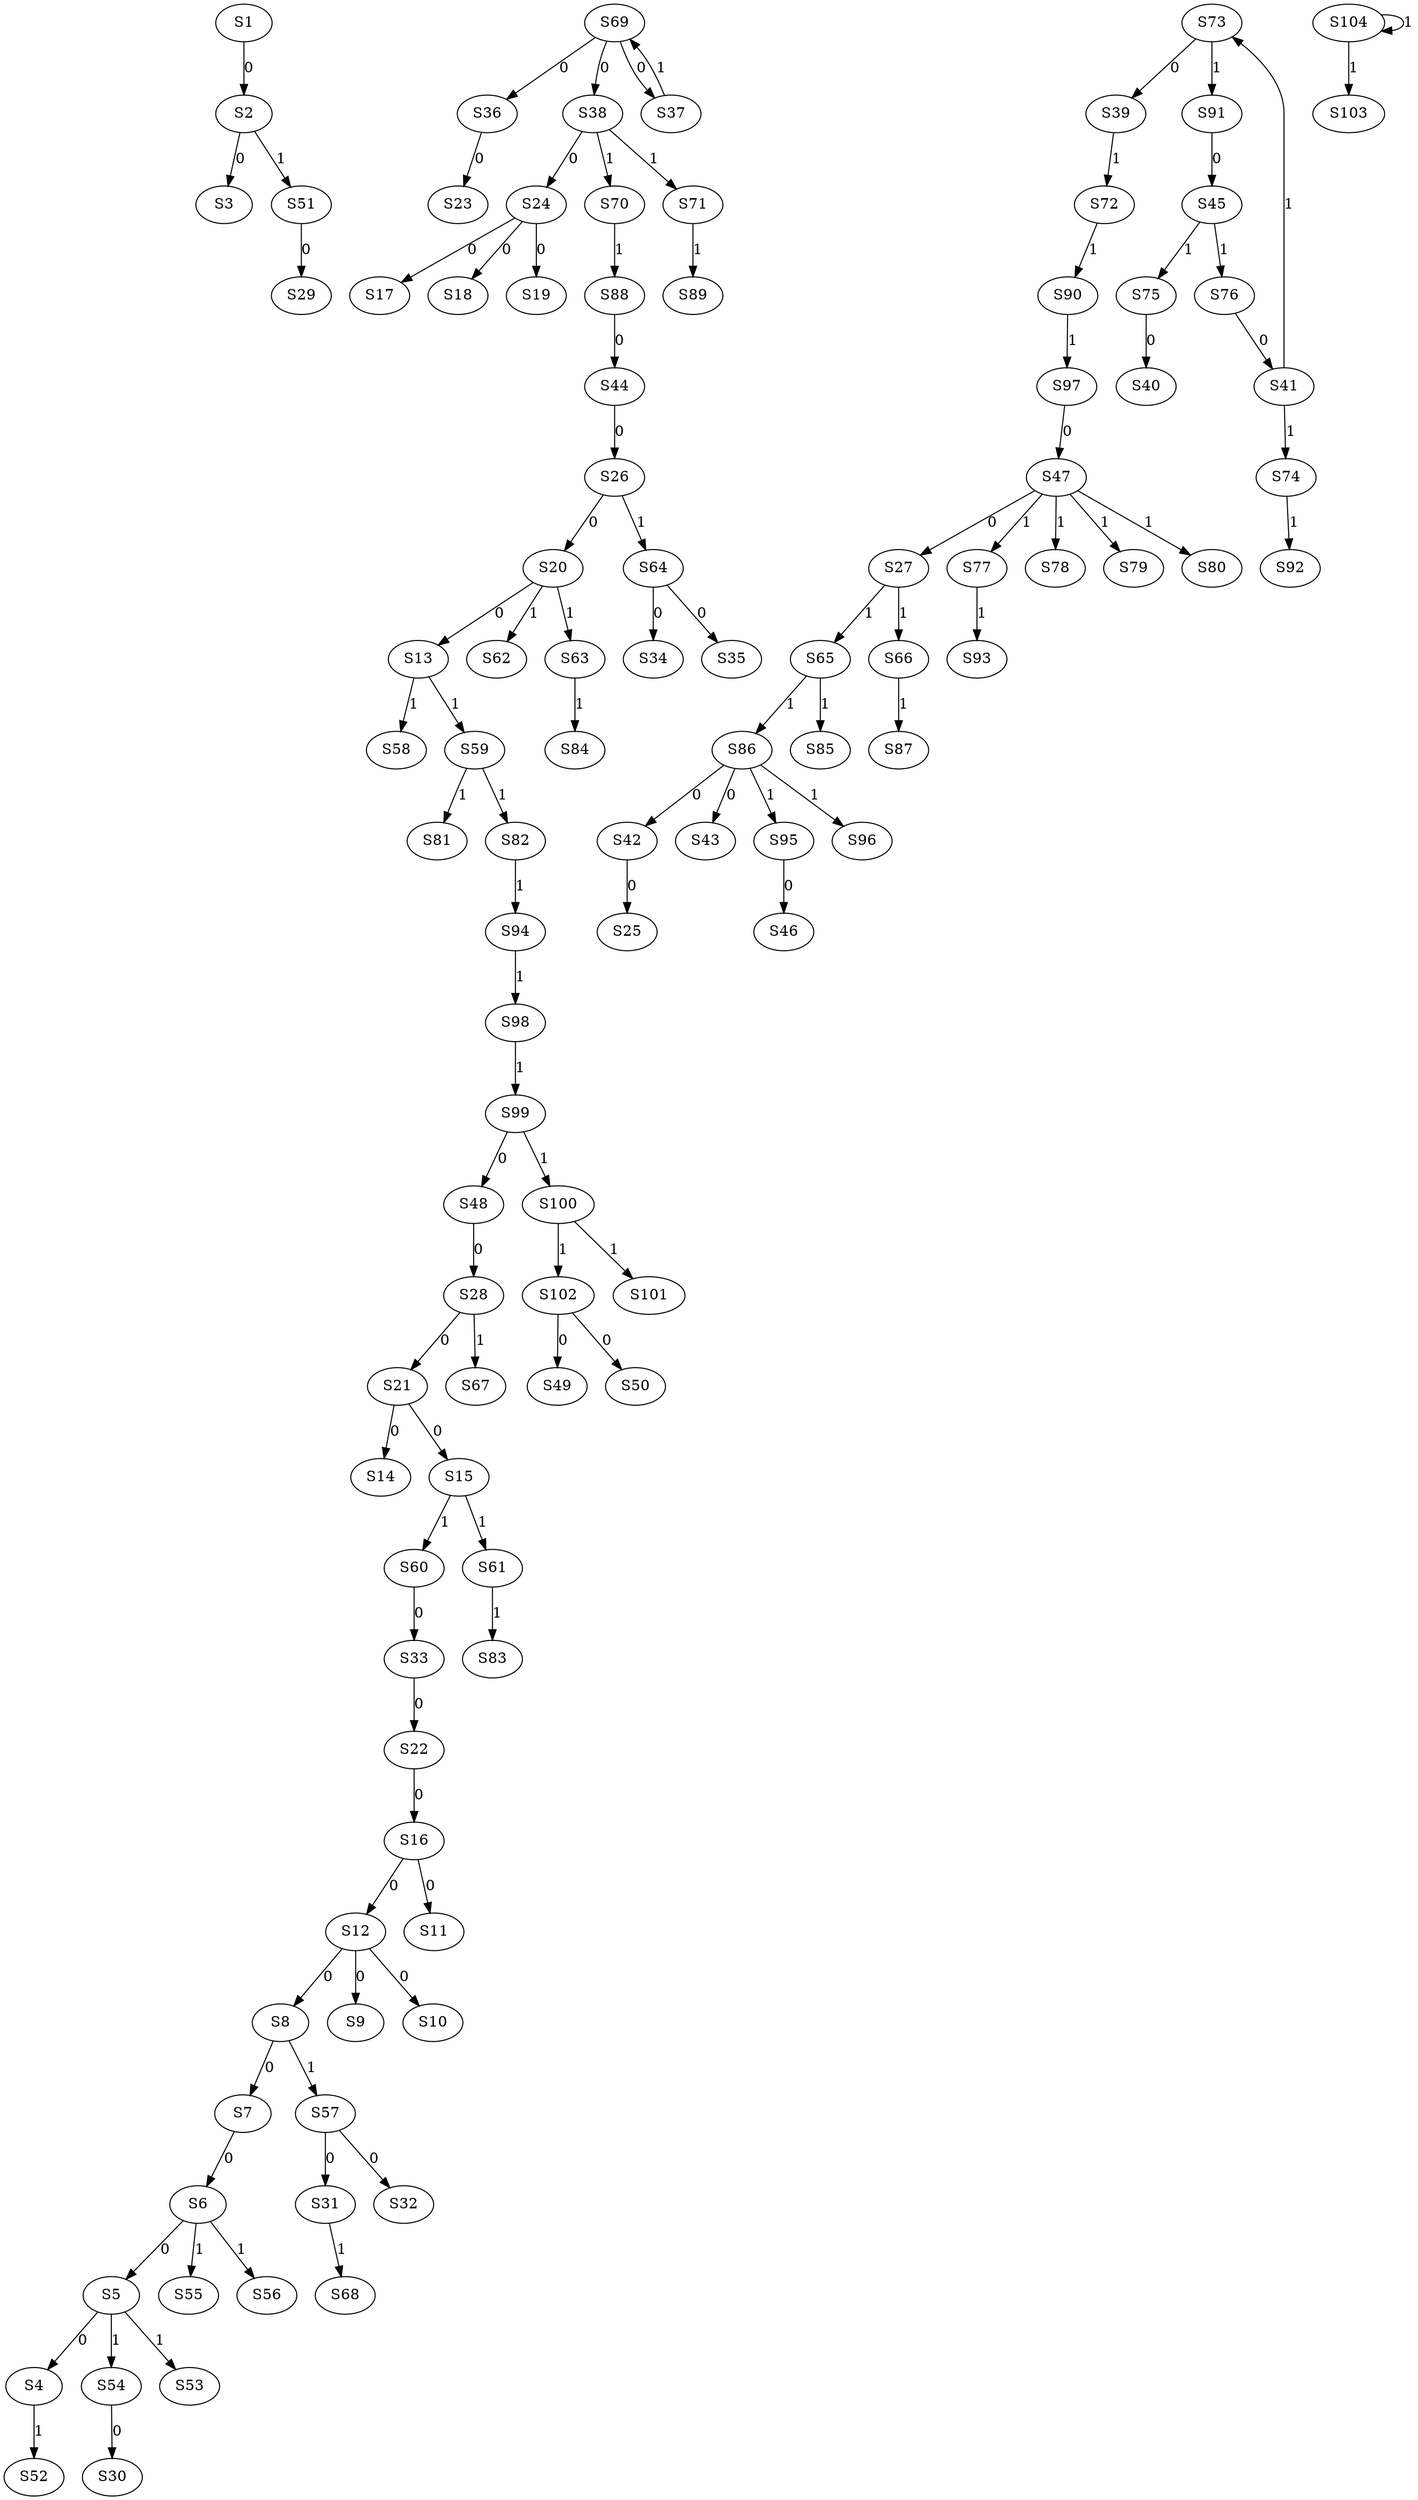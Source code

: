 strict digraph {
	S1 -> S2 [ label = 0 ];
	S2 -> S3 [ label = 0 ];
	S5 -> S4 [ label = 0 ];
	S6 -> S5 [ label = 0 ];
	S7 -> S6 [ label = 0 ];
	S8 -> S7 [ label = 0 ];
	S12 -> S8 [ label = 0 ];
	S12 -> S9 [ label = 0 ];
	S12 -> S10 [ label = 0 ];
	S16 -> S11 [ label = 0 ];
	S16 -> S12 [ label = 0 ];
	S20 -> S13 [ label = 0 ];
	S21 -> S14 [ label = 0 ];
	S21 -> S15 [ label = 0 ];
	S22 -> S16 [ label = 0 ];
	S24 -> S17 [ label = 0 ];
	S24 -> S18 [ label = 0 ];
	S24 -> S19 [ label = 0 ];
	S26 -> S20 [ label = 0 ];
	S28 -> S21 [ label = 0 ];
	S33 -> S22 [ label = 0 ];
	S36 -> S23 [ label = 0 ];
	S38 -> S24 [ label = 0 ];
	S42 -> S25 [ label = 0 ];
	S44 -> S26 [ label = 0 ];
	S47 -> S27 [ label = 0 ];
	S48 -> S28 [ label = 0 ];
	S51 -> S29 [ label = 0 ];
	S54 -> S30 [ label = 0 ];
	S57 -> S31 [ label = 0 ];
	S57 -> S32 [ label = 0 ];
	S60 -> S33 [ label = 0 ];
	S64 -> S34 [ label = 0 ];
	S64 -> S35 [ label = 0 ];
	S69 -> S36 [ label = 0 ];
	S69 -> S37 [ label = 0 ];
	S69 -> S38 [ label = 0 ];
	S73 -> S39 [ label = 0 ];
	S75 -> S40 [ label = 0 ];
	S76 -> S41 [ label = 0 ];
	S86 -> S42 [ label = 0 ];
	S86 -> S43 [ label = 0 ];
	S88 -> S44 [ label = 0 ];
	S91 -> S45 [ label = 0 ];
	S95 -> S46 [ label = 0 ];
	S97 -> S47 [ label = 0 ];
	S99 -> S48 [ label = 0 ];
	S102 -> S49 [ label = 0 ];
	S102 -> S50 [ label = 0 ];
	S2 -> S51 [ label = 1 ];
	S4 -> S52 [ label = 1 ];
	S5 -> S53 [ label = 1 ];
	S5 -> S54 [ label = 1 ];
	S6 -> S55 [ label = 1 ];
	S6 -> S56 [ label = 1 ];
	S8 -> S57 [ label = 1 ];
	S13 -> S58 [ label = 1 ];
	S13 -> S59 [ label = 1 ];
	S15 -> S60 [ label = 1 ];
	S15 -> S61 [ label = 1 ];
	S20 -> S62 [ label = 1 ];
	S20 -> S63 [ label = 1 ];
	S26 -> S64 [ label = 1 ];
	S27 -> S65 [ label = 1 ];
	S27 -> S66 [ label = 1 ];
	S28 -> S67 [ label = 1 ];
	S31 -> S68 [ label = 1 ];
	S37 -> S69 [ label = 1 ];
	S38 -> S70 [ label = 1 ];
	S38 -> S71 [ label = 1 ];
	S39 -> S72 [ label = 1 ];
	S41 -> S73 [ label = 1 ];
	S41 -> S74 [ label = 1 ];
	S45 -> S75 [ label = 1 ];
	S45 -> S76 [ label = 1 ];
	S47 -> S77 [ label = 1 ];
	S47 -> S78 [ label = 1 ];
	S47 -> S79 [ label = 1 ];
	S47 -> S80 [ label = 1 ];
	S59 -> S81 [ label = 1 ];
	S59 -> S82 [ label = 1 ];
	S61 -> S83 [ label = 1 ];
	S63 -> S84 [ label = 1 ];
	S65 -> S85 [ label = 1 ];
	S65 -> S86 [ label = 1 ];
	S66 -> S87 [ label = 1 ];
	S70 -> S88 [ label = 1 ];
	S71 -> S89 [ label = 1 ];
	S72 -> S90 [ label = 1 ];
	S73 -> S91 [ label = 1 ];
	S74 -> S92 [ label = 1 ];
	S77 -> S93 [ label = 1 ];
	S82 -> S94 [ label = 1 ];
	S86 -> S95 [ label = 1 ];
	S86 -> S96 [ label = 1 ];
	S90 -> S97 [ label = 1 ];
	S94 -> S98 [ label = 1 ];
	S98 -> S99 [ label = 1 ];
	S99 -> S100 [ label = 1 ];
	S100 -> S101 [ label = 1 ];
	S100 -> S102 [ label = 1 ];
	S104 -> S103 [ label = 1 ];
	S104 -> S104 [ label = 1 ];
}